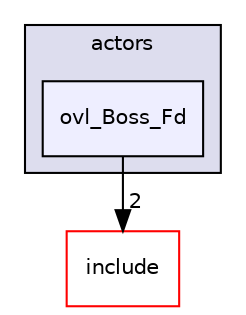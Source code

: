 digraph "src/overlays/actors/ovl_Boss_Fd" {
  compound=true
  node [ fontsize="10", fontname="Helvetica"];
  edge [ labelfontsize="10", labelfontname="Helvetica"];
  subgraph clusterdir_e93473484be31ce7bcb356bd643a22f8 {
    graph [ bgcolor="#ddddee", pencolor="black", label="actors" fontname="Helvetica", fontsize="10", URL="dir_e93473484be31ce7bcb356bd643a22f8.html"]
  dir_eaeb5096bba629aae4e59f16aa1ea166 [shape=box, label="ovl_Boss_Fd", style="filled", fillcolor="#eeeeff", pencolor="black", URL="dir_eaeb5096bba629aae4e59f16aa1ea166.html"];
  }
  dir_d44c64559bbebec7f509842c48db8b23 [shape=box label="include" fillcolor="white" style="filled" color="red" URL="dir_d44c64559bbebec7f509842c48db8b23.html"];
  dir_eaeb5096bba629aae4e59f16aa1ea166->dir_d44c64559bbebec7f509842c48db8b23 [headlabel="2", labeldistance=1.5 headhref="dir_000140_000000.html"];
}
